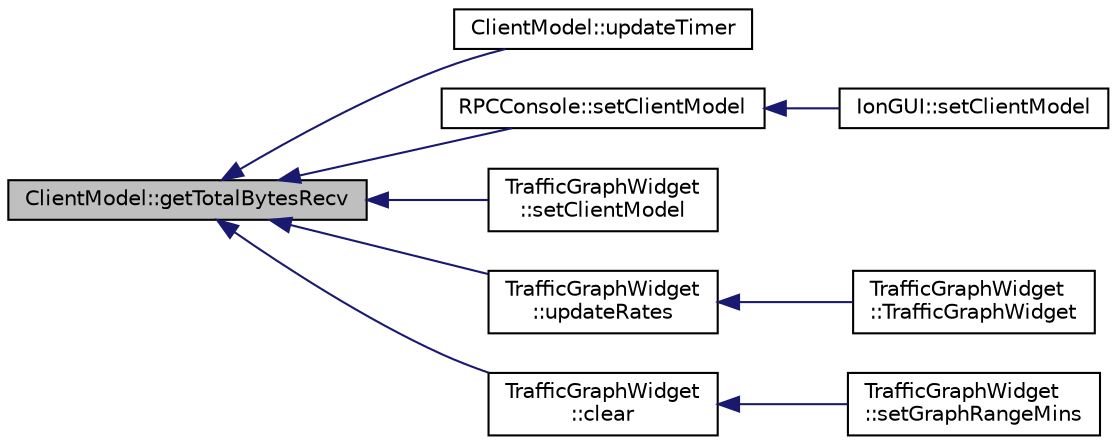digraph "ClientModel::getTotalBytesRecv"
{
  edge [fontname="Helvetica",fontsize="10",labelfontname="Helvetica",labelfontsize="10"];
  node [fontname="Helvetica",fontsize="10",shape=record];
  rankdir="LR";
  Node103 [label="ClientModel::getTotalBytesRecv",height=0.2,width=0.4,color="black", fillcolor="grey75", style="filled", fontcolor="black"];
  Node103 -> Node104 [dir="back",color="midnightblue",fontsize="10",style="solid",fontname="Helvetica"];
  Node104 [label="ClientModel::updateTimer",height=0.2,width=0.4,color="black", fillcolor="white", style="filled",URL="$class_client_model.html#a82d434ebd032c00736e043ce2d36ac5e"];
  Node103 -> Node105 [dir="back",color="midnightblue",fontsize="10",style="solid",fontname="Helvetica"];
  Node105 [label="RPCConsole::setClientModel",height=0.2,width=0.4,color="black", fillcolor="white", style="filled",URL="$class_r_p_c_console.html#a355349a33664a07628e9ca22a60f5fa7"];
  Node105 -> Node106 [dir="back",color="midnightblue",fontsize="10",style="solid",fontname="Helvetica"];
  Node106 [label="IonGUI::setClientModel",height=0.2,width=0.4,color="black", fillcolor="white", style="filled",URL="$class_ion_g_u_i.html#aee0c583c834ce4f4c598c29db83b0680",tooltip="Set the client model. "];
  Node103 -> Node107 [dir="back",color="midnightblue",fontsize="10",style="solid",fontname="Helvetica"];
  Node107 [label="TrafficGraphWidget\l::setClientModel",height=0.2,width=0.4,color="black", fillcolor="white", style="filled",URL="$class_traffic_graph_widget.html#a8f627aaf6171695d94a0e83b239fe1ac"];
  Node103 -> Node108 [dir="back",color="midnightblue",fontsize="10",style="solid",fontname="Helvetica"];
  Node108 [label="TrafficGraphWidget\l::updateRates",height=0.2,width=0.4,color="black", fillcolor="white", style="filled",URL="$class_traffic_graph_widget.html#a5a1ae0d0a8cc43c67386de4aa1111340"];
  Node108 -> Node109 [dir="back",color="midnightblue",fontsize="10",style="solid",fontname="Helvetica"];
  Node109 [label="TrafficGraphWidget\l::TrafficGraphWidget",height=0.2,width=0.4,color="black", fillcolor="white", style="filled",URL="$class_traffic_graph_widget.html#a99f4f3f14bab99bef8918cb4f5f69aa6"];
  Node103 -> Node110 [dir="back",color="midnightblue",fontsize="10",style="solid",fontname="Helvetica"];
  Node110 [label="TrafficGraphWidget\l::clear",height=0.2,width=0.4,color="black", fillcolor="white", style="filled",URL="$class_traffic_graph_widget.html#a71c23db2649ab8781fa9a294e540b7ee"];
  Node110 -> Node111 [dir="back",color="midnightblue",fontsize="10",style="solid",fontname="Helvetica"];
  Node111 [label="TrafficGraphWidget\l::setGraphRangeMins",height=0.2,width=0.4,color="black", fillcolor="white", style="filled",URL="$class_traffic_graph_widget.html#aa08cb5ae735e58a79bdff42b933ec4c4"];
}

